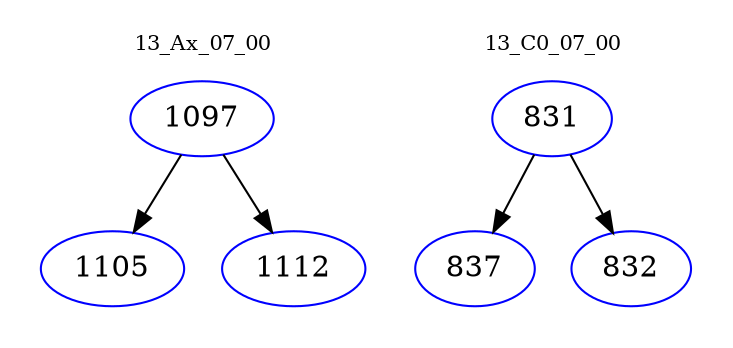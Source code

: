 digraph{
subgraph cluster_0 {
color = white
label = "13_Ax_07_00";
fontsize=10;
T0_1097 [label="1097", color="blue"]
T0_1097 -> T0_1105 [color="black"]
T0_1105 [label="1105", color="blue"]
T0_1097 -> T0_1112 [color="black"]
T0_1112 [label="1112", color="blue"]
}
subgraph cluster_1 {
color = white
label = "13_C0_07_00";
fontsize=10;
T1_831 [label="831", color="blue"]
T1_831 -> T1_837 [color="black"]
T1_837 [label="837", color="blue"]
T1_831 -> T1_832 [color="black"]
T1_832 [label="832", color="blue"]
}
}
